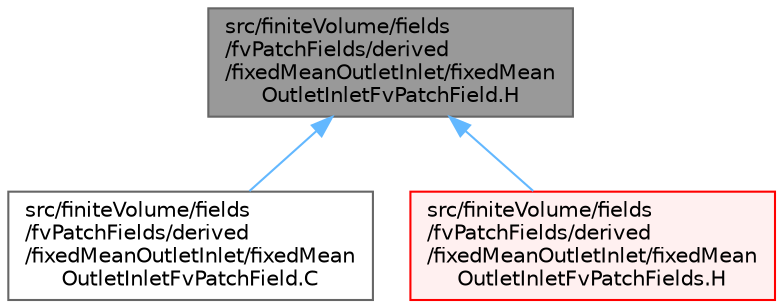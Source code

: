 digraph "src/finiteVolume/fields/fvPatchFields/derived/fixedMeanOutletInlet/fixedMeanOutletInletFvPatchField.H"
{
 // LATEX_PDF_SIZE
  bgcolor="transparent";
  edge [fontname=Helvetica,fontsize=10,labelfontname=Helvetica,labelfontsize=10];
  node [fontname=Helvetica,fontsize=10,shape=box,height=0.2,width=0.4];
  Node1 [id="Node000001",label="src/finiteVolume/fields\l/fvPatchFields/derived\l/fixedMeanOutletInlet/fixedMean\lOutletInletFvPatchField.H",height=0.2,width=0.4,color="gray40", fillcolor="grey60", style="filled", fontcolor="black",tooltip=" "];
  Node1 -> Node2 [id="edge1_Node000001_Node000002",dir="back",color="steelblue1",style="solid",tooltip=" "];
  Node2 [id="Node000002",label="src/finiteVolume/fields\l/fvPatchFields/derived\l/fixedMeanOutletInlet/fixedMean\lOutletInletFvPatchField.C",height=0.2,width=0.4,color="grey40", fillcolor="white", style="filled",URL="$fixedMeanOutletInletFvPatchField_8C.html",tooltip=" "];
  Node1 -> Node3 [id="edge2_Node000001_Node000003",dir="back",color="steelblue1",style="solid",tooltip=" "];
  Node3 [id="Node000003",label="src/finiteVolume/fields\l/fvPatchFields/derived\l/fixedMeanOutletInlet/fixedMean\lOutletInletFvPatchFields.H",height=0.2,width=0.4,color="red", fillcolor="#FFF0F0", style="filled",URL="$fixedMeanOutletInletFvPatchFields_8H.html",tooltip=" "];
}
